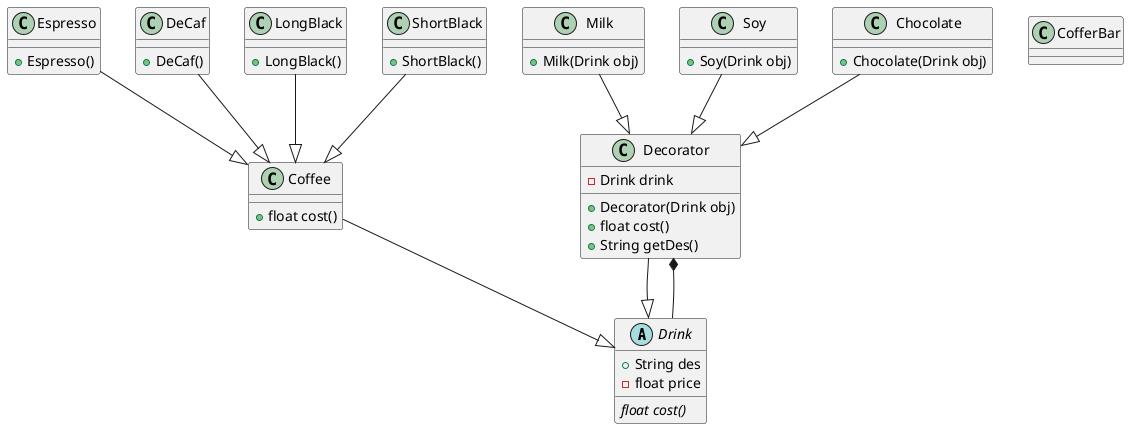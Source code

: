 @startuml

abstract class Drink{
    + String des
    - float price
    {abstract} float cost()
}
class Coffee{
    + float cost()
}
class Decorator{
    - Drink drink
    + Decorator(Drink obj)
    + float cost()
    + String getDes()
}
class Espresso{
    + Espresso()
}
class DeCaf{
    + DeCaf()
}
class LongBlack{
    + LongBlack()
}
class ShortBlack{
    + ShortBlack()
}
class Milk{
    + Milk(Drink obj)
}
class Soy{
    + Soy(Drink obj)
}
class Chocolate{
    + Chocolate(Drink obj)
}
class CofferBar{

}

Coffee --|> Drink
Decorator --|> Drink
Decorator *-- Drink

Chocolate --|> Decorator
Milk --|> Decorator
Soy --|> Decorator

DeCaf --|> Coffee
Espresso --|> Coffee
LongBlack --|> Coffee
ShortBlack --|> Coffee

@enduml